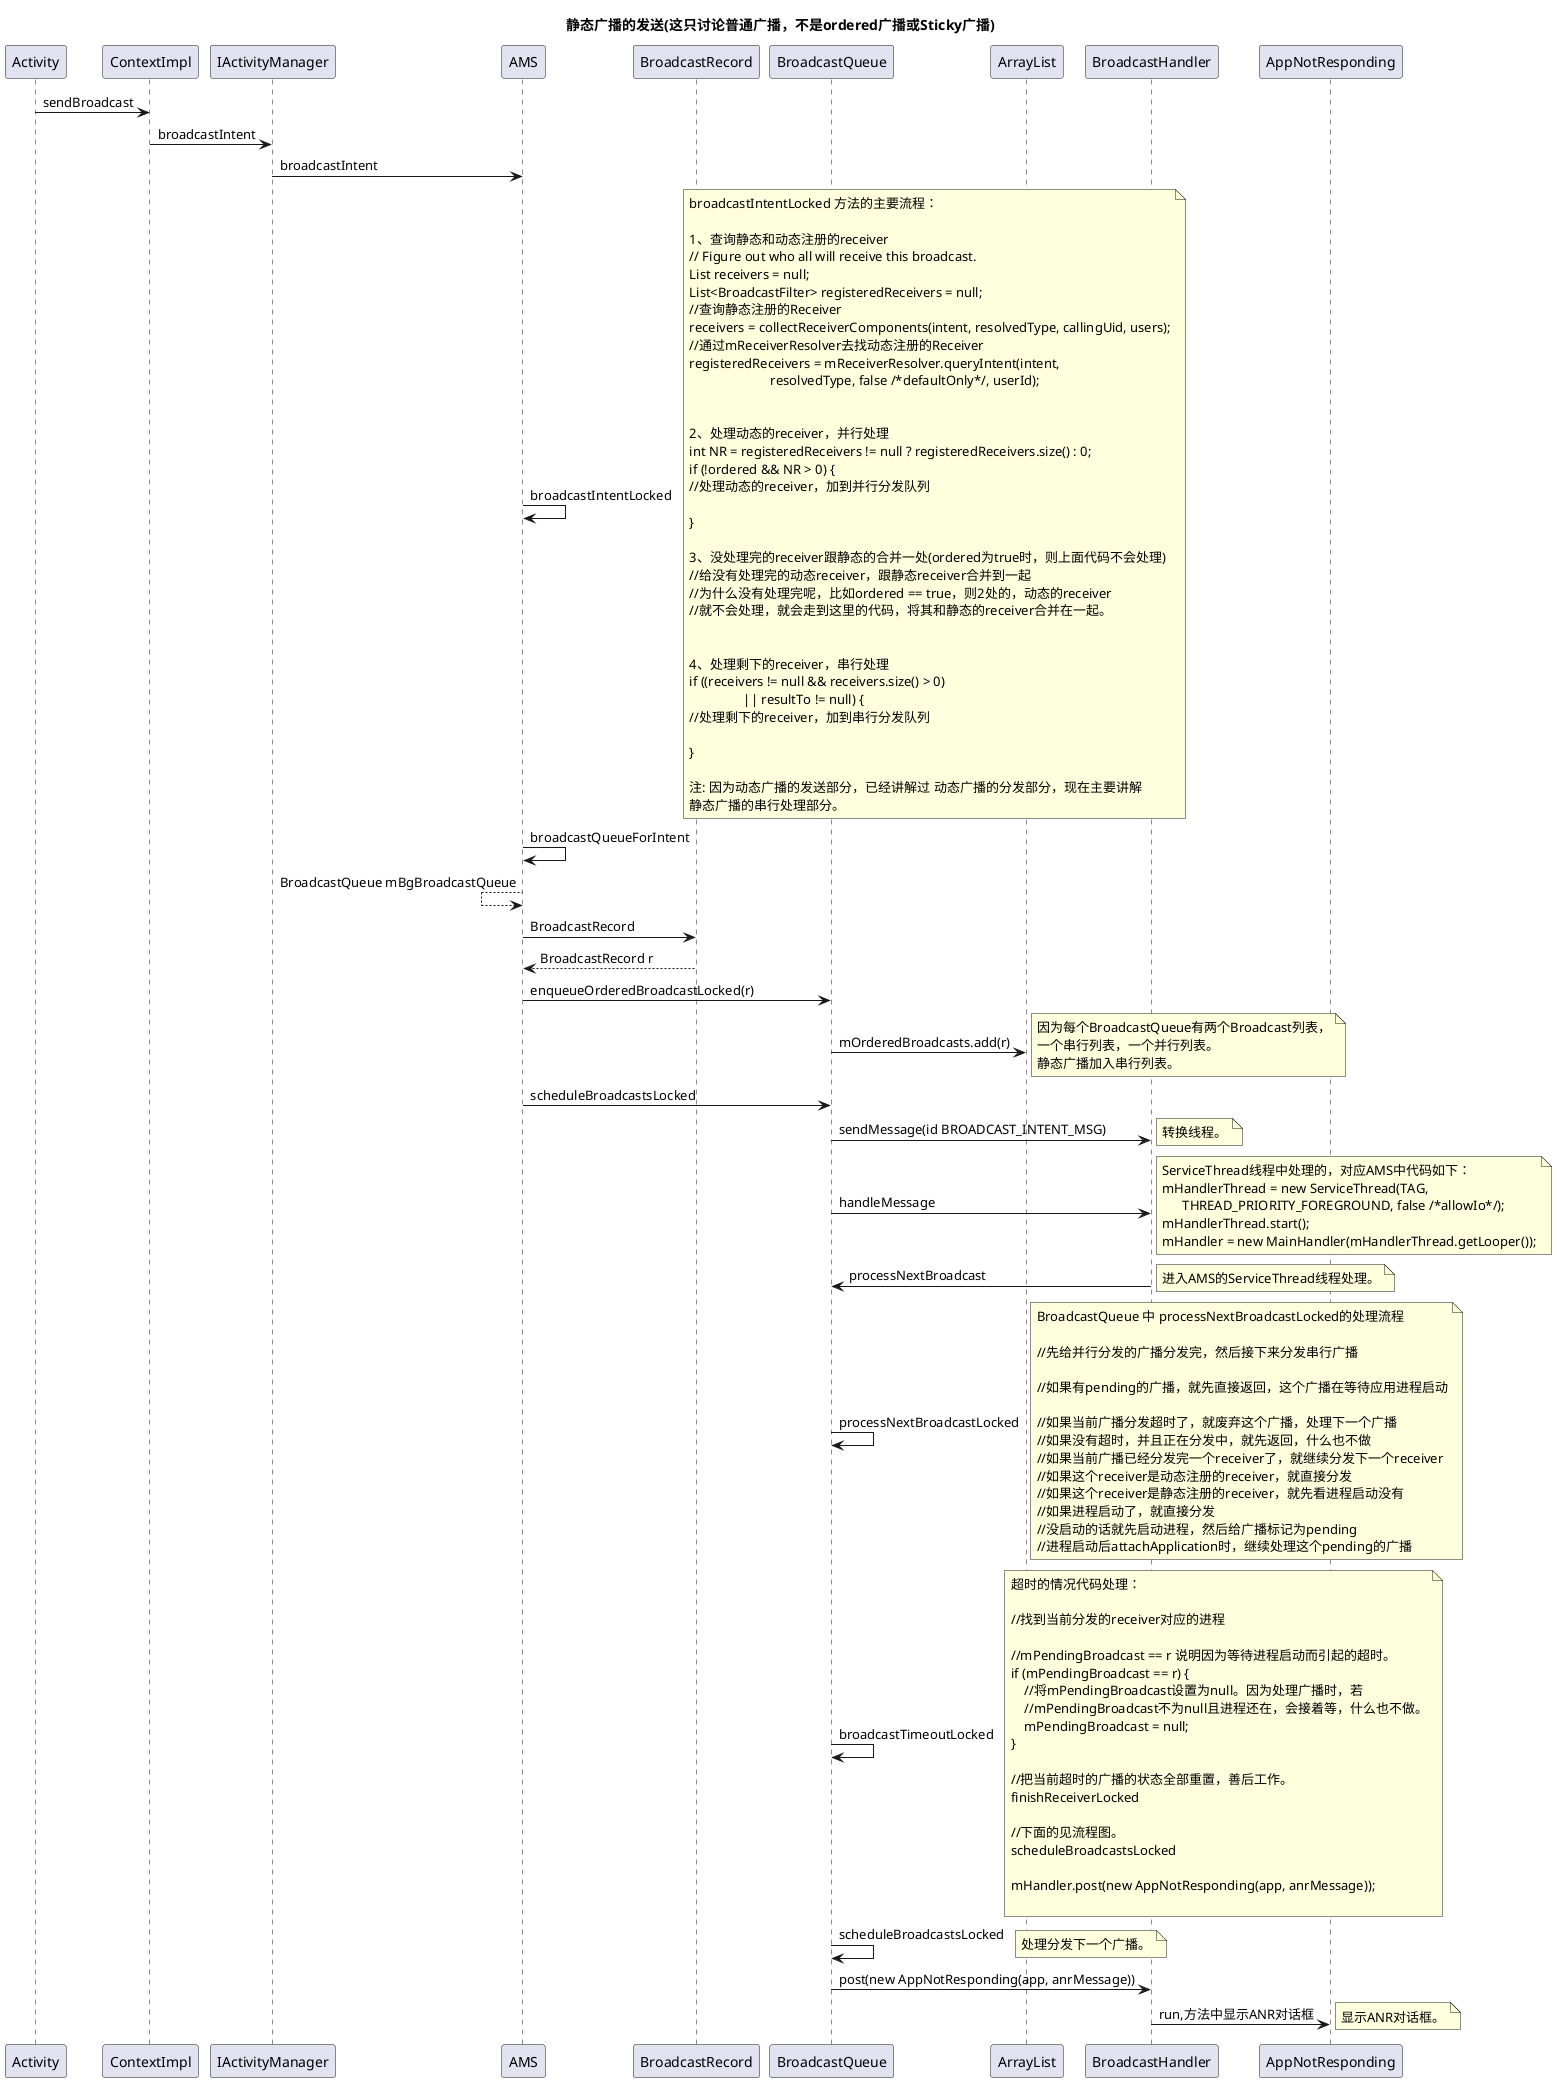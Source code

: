 @startuml
title 静态广播的发送(这只讨论普通广播，不是ordered广播或Sticky广播)

Activity -> ContextImpl : sendBroadcast

ContextImpl -> IActivityManager : broadcastIntent

IActivityManager -> AMS : broadcastIntent

AMS -> AMS : broadcastIntentLocked
note right
broadcastIntentLocked 方法的主要流程：

1、查询静态和动态注册的receiver
// Figure out who all will receive this broadcast.
List receivers = null;
List<BroadcastFilter> registeredReceivers = null;
//查询静态注册的Receiver
receivers = collectReceiverComponents(intent, resolvedType, callingUid, users);
//通过mReceiverResolver去找动态注册的Receiver
registeredReceivers = mReceiverResolver.queryIntent(intent,
                        resolvedType, false /*defaultOnly*/, userId);


2、处理动态的receiver，并行处理
int NR = registeredReceivers != null ? registeredReceivers.size() : 0;
if (!ordered && NR > 0) {
//处理动态的receiver，加到并行分发队列

}

3、没处理完的receiver跟静态的合并一处(ordered为true时，则上面代码不会处理)
//给没有处理完的动态receiver，跟静态receiver合并到一起
//为什么没有处理完呢，比如ordered == true，则2处的，动态的receiver
//就不会处理，就会走到这里的代码，将其和静态的receiver合并在一起。


4、处理剩下的receiver，串行处理
if ((receivers != null && receivers.size() > 0)
                || resultTo != null) {
//处理剩下的receiver，加到串行分发队列

}

注: 因为动态广播的发送部分，已经讲解过 动态广播的分发部分，现在主要讲解
静态广播的串行处理部分。
end note
'if ((receivers != null && receivers.size() > 0)
 '                || resultTo != null) {
 '            BroadcastQueue queue = broadcastQueueForIntent(intent);
 '            BroadcastRecord r = new BroadcastRecord(queue, intent, callerApp,
 '                    callerPackage, callingPid, callingUid, callerInstantApp, resolvedType,
 '                    requiredPermissions, appOp, brOptions, receivers, resultTo, resultCode,
 '                    resultData, resultExtras, ordered, sticky, false, userId);
 '                queue.enqueueOrderedBroadcastLocked(r);
 '                queue.scheduleBroadcastsLocked();
 '}

AMS -> AMS : broadcastQueueForIntent
AMS <-- AMS : BroadcastQueue mBgBroadcastQueue

AMS -> BroadcastRecord : BroadcastRecord
AMS <-- BroadcastRecord : BroadcastRecord r

AMS -> BroadcastQueue : enqueueOrderedBroadcastLocked(r)

BroadcastQueue -> ArrayList : mOrderedBroadcasts.add(r)
note right
因为每个BroadcastQueue有两个Broadcast列表，
一个串行列表，一个并行列表。
静态广播加入串行列表。
end note

AMS -> BroadcastQueue : scheduleBroadcastsLocked

BroadcastQueue -> BroadcastHandler : sendMessage(id BROADCAST_INTENT_MSG)
note right
转换线程。
end note

BroadcastQueue -> BroadcastHandler : handleMessage
note right
ServiceThread线程中处理的，对应AMS中代码如下：
mHandlerThread = new ServiceThread(TAG,
      THREAD_PRIORITY_FOREGROUND, false /*allowIo*/);
mHandlerThread.start();
mHandler = new MainHandler(mHandlerThread.getLooper());
end note

BroadcastHandler -> BroadcastQueue : processNextBroadcast
note right
进入AMS的ServiceThread线程处理。
end note

BroadcastQueue -> BroadcastQueue : processNextBroadcastLocked
note right
BroadcastQueue 中 processNextBroadcastLocked的处理流程

//先给并行分发的广播分发完，然后接下来分发串行广播

//如果有pending的广播，就先直接返回，这个广播在等待应用进程启动

//如果当前广播分发超时了，就废弃这个广播，处理下一个广播
//如果没有超时，并且正在分发中，就先返回，什么也不做
//如果当前广播已经分发完一个receiver了，就继续分发下一个receiver
//如果这个receiver是动态注册的receiver，就直接分发
//如果这个receiver是静态注册的receiver，就先看进程启动没有
//如果进程启动了，就直接分发
//没启动的话就先启动进程，然后给广播标记为pending
//进程启动后attachApplication时，继续处理这个pending的广播
end note

BroadcastQueue -> BroadcastQueue : broadcastTimeoutLocked
note right
超时的情况代码处理：

//找到当前分发的receiver对应的进程

//mPendingBroadcast == r 说明因为等待进程启动而引起的超时。
if (mPendingBroadcast == r) {
    //将mPendingBroadcast设置为null。因为处理广播时，若
    //mPendingBroadcast不为null且进程还在，会接着等，什么也不做。
    mPendingBroadcast = null;
}

//把当前超时的广播的状态全部重置，善后工作。
finishReceiverLocked

//下面的见流程图。
scheduleBroadcastsLocked

mHandler.post(new AppNotResponding(app, anrMessage));

end note
BroadcastQueue -> BroadcastQueue : scheduleBroadcastsLocked
note right
处理分发下一个广播。
end note

BroadcastQueue -> BroadcastHandler : post(new AppNotResponding(app, anrMessage))

BroadcastHandler -> AppNotResponding : run,方法中显示ANR对话框
note right
显示ANR对话框。
end note

@enduml
